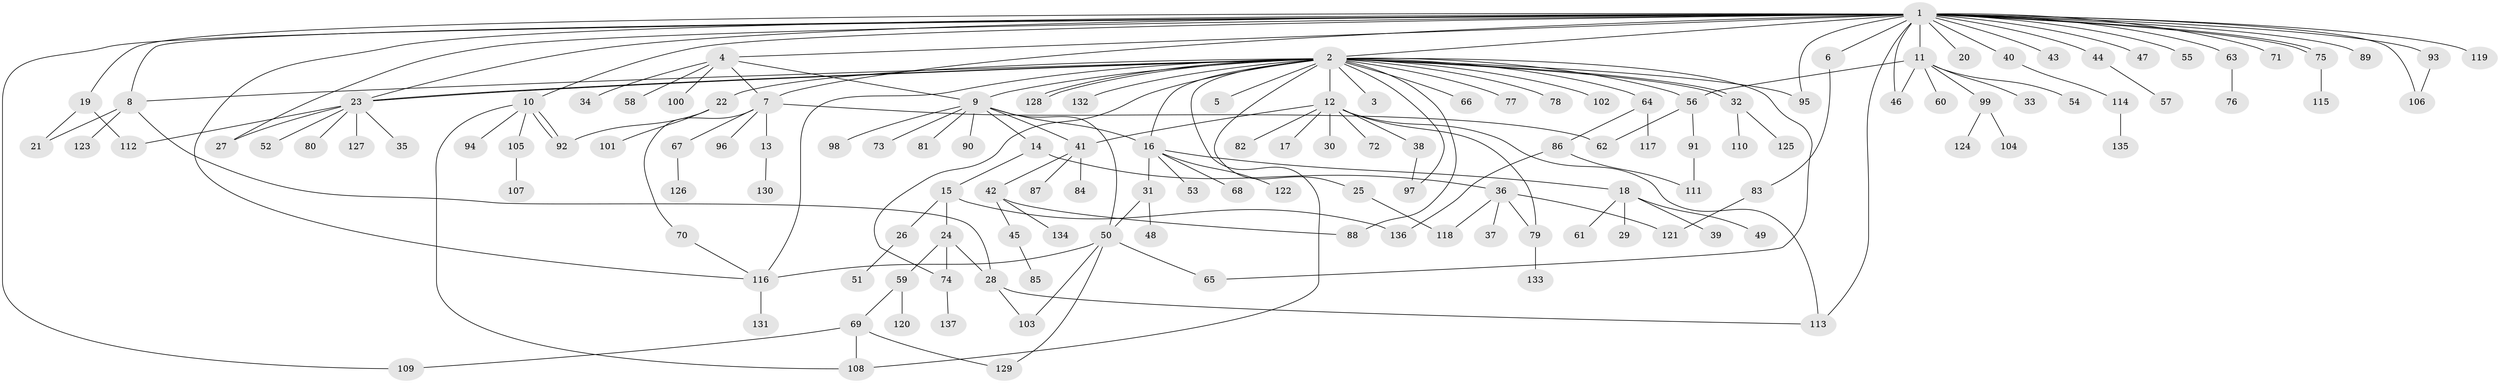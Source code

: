 // Generated by graph-tools (version 1.1) at 2025/48/03/09/25 04:48:24]
// undirected, 137 vertices, 177 edges
graph export_dot {
graph [start="1"]
  node [color=gray90,style=filled];
  1;
  2;
  3;
  4;
  5;
  6;
  7;
  8;
  9;
  10;
  11;
  12;
  13;
  14;
  15;
  16;
  17;
  18;
  19;
  20;
  21;
  22;
  23;
  24;
  25;
  26;
  27;
  28;
  29;
  30;
  31;
  32;
  33;
  34;
  35;
  36;
  37;
  38;
  39;
  40;
  41;
  42;
  43;
  44;
  45;
  46;
  47;
  48;
  49;
  50;
  51;
  52;
  53;
  54;
  55;
  56;
  57;
  58;
  59;
  60;
  61;
  62;
  63;
  64;
  65;
  66;
  67;
  68;
  69;
  70;
  71;
  72;
  73;
  74;
  75;
  76;
  77;
  78;
  79;
  80;
  81;
  82;
  83;
  84;
  85;
  86;
  87;
  88;
  89;
  90;
  91;
  92;
  93;
  94;
  95;
  96;
  97;
  98;
  99;
  100;
  101;
  102;
  103;
  104;
  105;
  106;
  107;
  108;
  109;
  110;
  111;
  112;
  113;
  114;
  115;
  116;
  117;
  118;
  119;
  120;
  121;
  122;
  123;
  124;
  125;
  126;
  127;
  128;
  129;
  130;
  131;
  132;
  133;
  134;
  135;
  136;
  137;
  1 -- 2;
  1 -- 4;
  1 -- 6;
  1 -- 7;
  1 -- 8;
  1 -- 10;
  1 -- 11;
  1 -- 19;
  1 -- 20;
  1 -- 23;
  1 -- 27;
  1 -- 40;
  1 -- 43;
  1 -- 44;
  1 -- 46;
  1 -- 47;
  1 -- 55;
  1 -- 63;
  1 -- 71;
  1 -- 75;
  1 -- 75;
  1 -- 89;
  1 -- 93;
  1 -- 95;
  1 -- 106;
  1 -- 109;
  1 -- 113;
  1 -- 116;
  1 -- 119;
  2 -- 3;
  2 -- 5;
  2 -- 8;
  2 -- 9;
  2 -- 12;
  2 -- 16;
  2 -- 22;
  2 -- 23;
  2 -- 23;
  2 -- 25;
  2 -- 32;
  2 -- 32;
  2 -- 56;
  2 -- 64;
  2 -- 65;
  2 -- 66;
  2 -- 74;
  2 -- 77;
  2 -- 78;
  2 -- 88;
  2 -- 95;
  2 -- 97;
  2 -- 102;
  2 -- 108;
  2 -- 116;
  2 -- 128;
  2 -- 128;
  2 -- 132;
  4 -- 7;
  4 -- 9;
  4 -- 34;
  4 -- 58;
  4 -- 100;
  6 -- 83;
  7 -- 13;
  7 -- 62;
  7 -- 67;
  7 -- 70;
  7 -- 96;
  8 -- 21;
  8 -- 28;
  8 -- 123;
  9 -- 14;
  9 -- 16;
  9 -- 41;
  9 -- 50;
  9 -- 73;
  9 -- 81;
  9 -- 90;
  9 -- 98;
  10 -- 92;
  10 -- 92;
  10 -- 94;
  10 -- 105;
  10 -- 108;
  11 -- 33;
  11 -- 46;
  11 -- 54;
  11 -- 56;
  11 -- 60;
  11 -- 99;
  12 -- 17;
  12 -- 30;
  12 -- 38;
  12 -- 41;
  12 -- 72;
  12 -- 79;
  12 -- 82;
  12 -- 113;
  13 -- 130;
  14 -- 15;
  14 -- 36;
  15 -- 24;
  15 -- 26;
  15 -- 136;
  16 -- 18;
  16 -- 31;
  16 -- 53;
  16 -- 68;
  16 -- 122;
  18 -- 29;
  18 -- 39;
  18 -- 49;
  18 -- 61;
  19 -- 21;
  19 -- 112;
  22 -- 92;
  22 -- 101;
  23 -- 27;
  23 -- 35;
  23 -- 52;
  23 -- 80;
  23 -- 112;
  23 -- 127;
  24 -- 28;
  24 -- 59;
  24 -- 74;
  25 -- 118;
  26 -- 51;
  28 -- 103;
  28 -- 113;
  31 -- 48;
  31 -- 50;
  32 -- 110;
  32 -- 125;
  36 -- 37;
  36 -- 79;
  36 -- 118;
  36 -- 121;
  38 -- 97;
  40 -- 114;
  41 -- 42;
  41 -- 84;
  41 -- 87;
  42 -- 45;
  42 -- 88;
  42 -- 134;
  44 -- 57;
  45 -- 85;
  50 -- 65;
  50 -- 103;
  50 -- 116;
  50 -- 129;
  56 -- 62;
  56 -- 91;
  59 -- 69;
  59 -- 120;
  63 -- 76;
  64 -- 86;
  64 -- 117;
  67 -- 126;
  69 -- 108;
  69 -- 109;
  69 -- 129;
  70 -- 116;
  74 -- 137;
  75 -- 115;
  79 -- 133;
  83 -- 121;
  86 -- 111;
  86 -- 136;
  91 -- 111;
  93 -- 106;
  99 -- 104;
  99 -- 124;
  105 -- 107;
  114 -- 135;
  116 -- 131;
}
